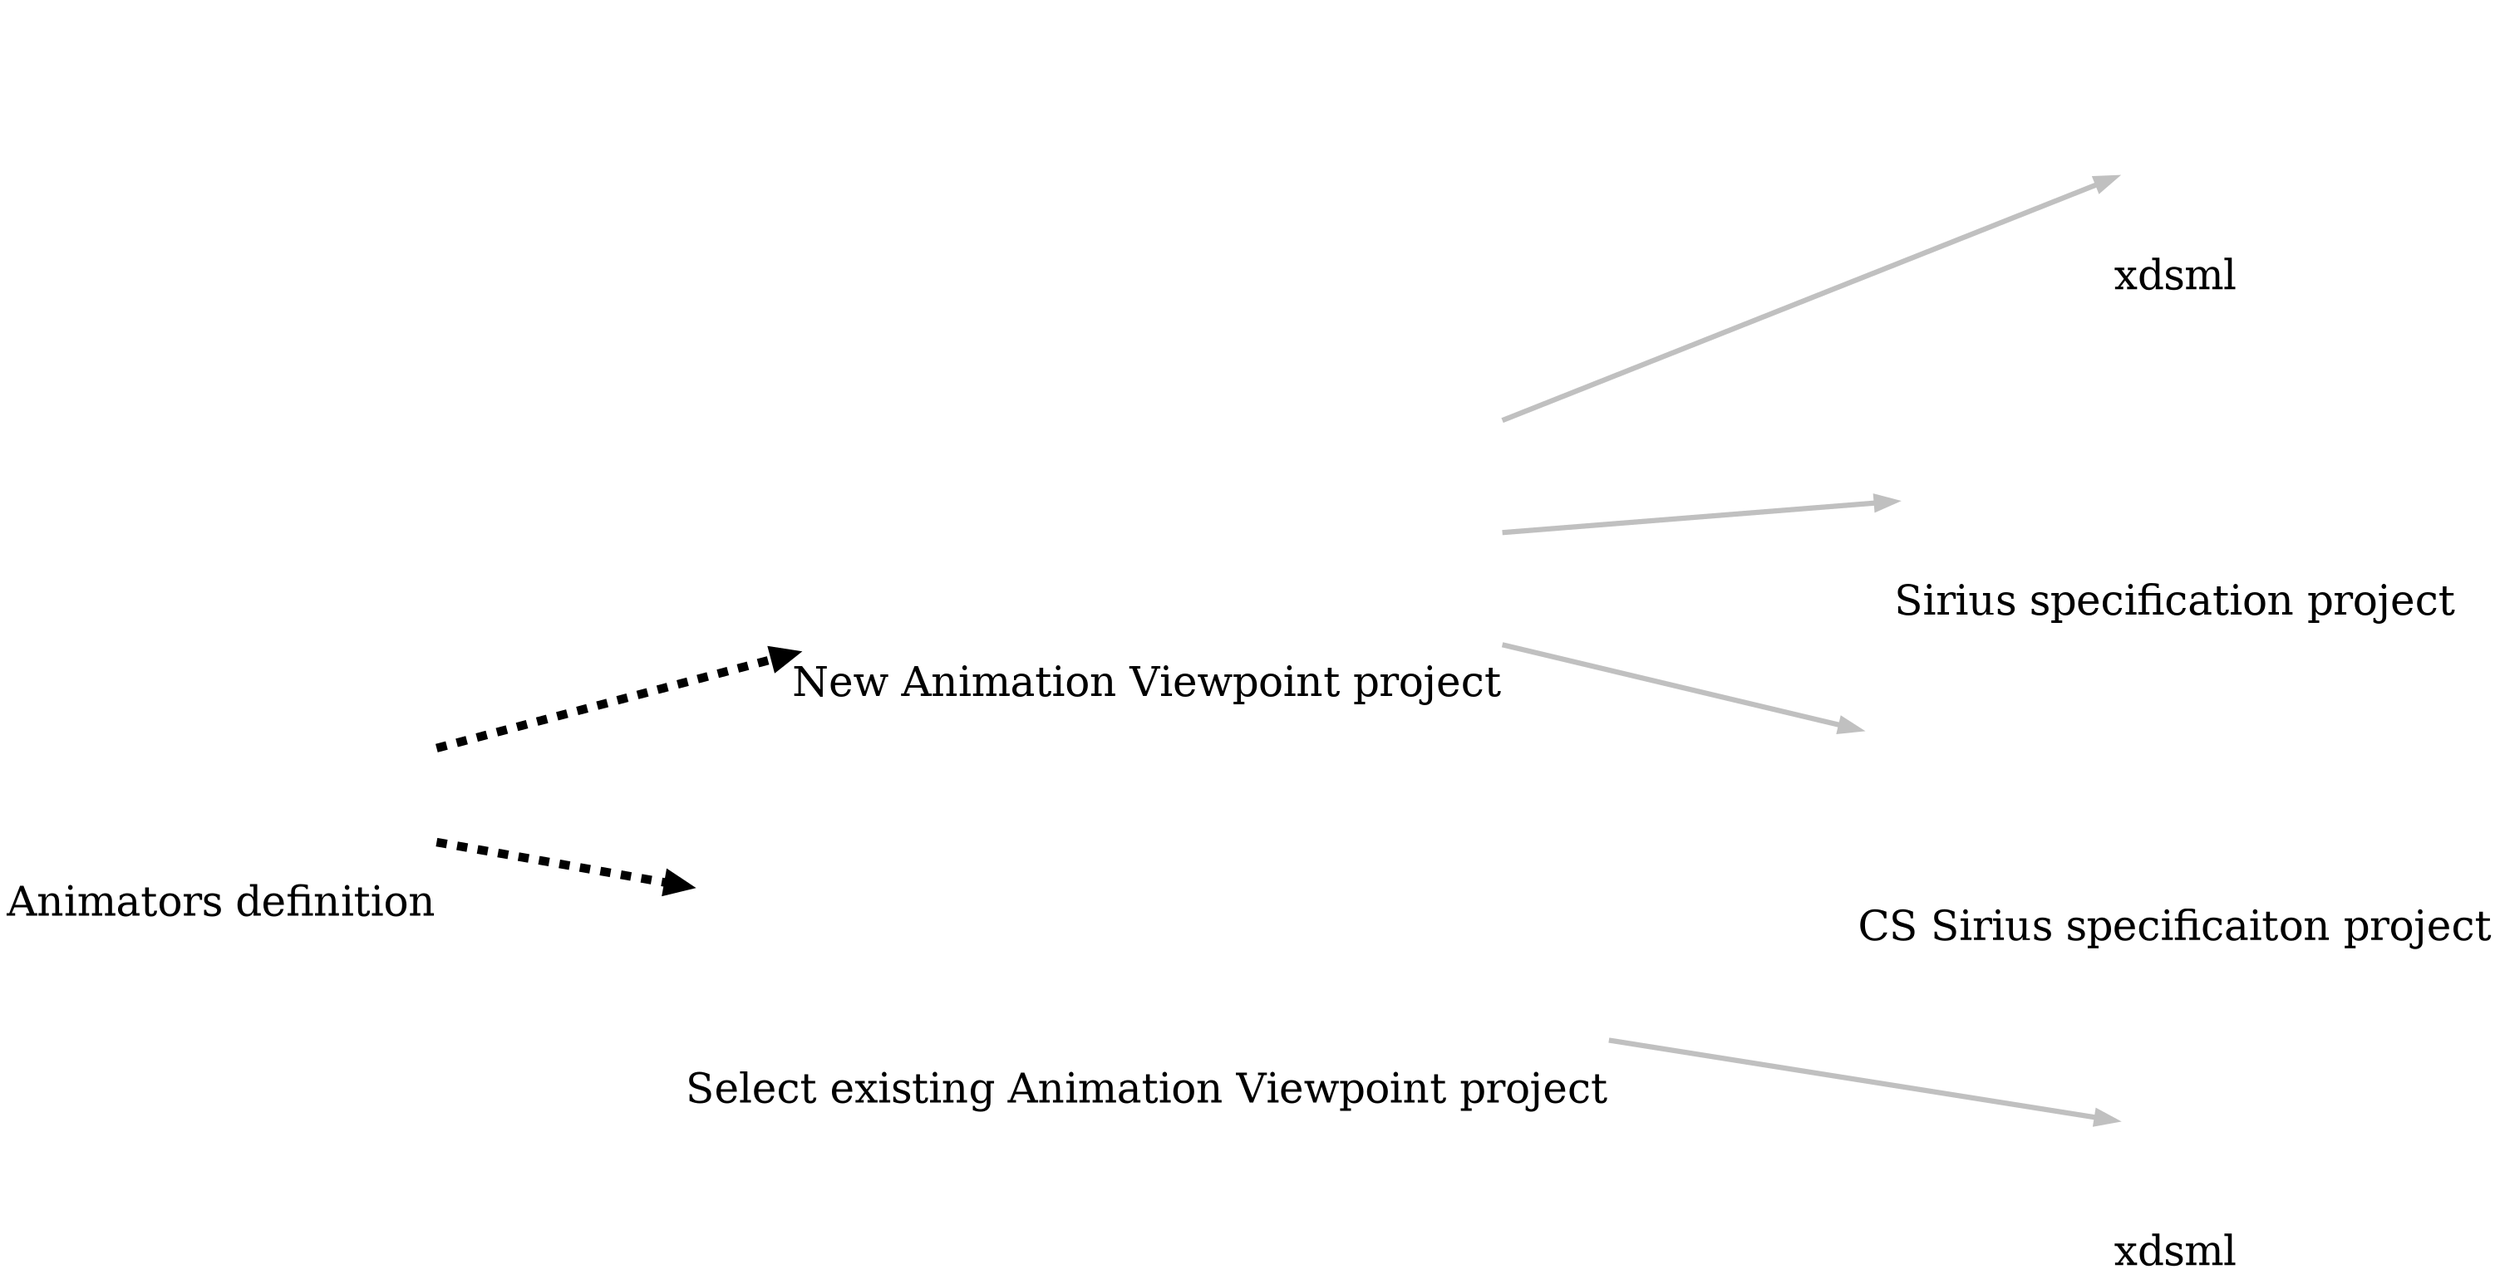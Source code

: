 // Start of user code protected header
// Automatically generated thanks to fr.obeo.dsl.workflow.gen/.../generate.mtl
// from a Workflow model
digraph G {
	graph [ layout=dot rankdir=LR ranksep="2.0"]
	edge [ style="setlinewidth(3)" ]
	node [ shape=none fontsize="24" labelloc=b margin="0,1.0" ]
//End of user code
// Step: Animators definition -- TODO
Animators_definition [ label="Animators definition" image="step.png" margin="0,0.8" ]
	// Command: New Animation Viewpoint project -- 
	New_Animation_Viewpoint_project [ label="New Animation Viewpoint project" image="command.png" ]
		New_Animation_Viewpoint_project___xdsml [ label="xdsml" image="artifact_update.png" ]
		New_Animation_Viewpoint_project -> New_Animation_Viewpoint_project___xdsml[ color=gray ]
		New_Animation_Viewpoint_project___Sirius_specification_project [ label="Sirius specification project" image="artifact_add.png" ]
		New_Animation_Viewpoint_project -> New_Animation_Viewpoint_project___Sirius_specification_project[ color=gray ]
		New_Animation_Viewpoint_project___CS_Sirius_specificaiton_project [ label="CS Sirius specificaiton project" image="artifact_update.png" ]
		New_Animation_Viewpoint_project -> New_Animation_Viewpoint_project___CS_Sirius_specificaiton_project[ color=gray ]
	// EndCommand: New Animation Viewpoint project
	Animators_definition -> New_Animation_Viewpoint_project[ style="dashed,setlinewidth(5)" ]
	// Command: Select existing Animation Viewpoint project -- 
	Select_existing_Animation_Viewpoint_project [ label="Select existing Animation Viewpoint project" image="command.png" ]
		Select_existing_Animation_Viewpoint_project___xdsml [ label="xdsml" image="artifact_update.png" ]
		Select_existing_Animation_Viewpoint_project -> Select_existing_Animation_Viewpoint_project___xdsml[ color=gray ]
	// EndCommand: Select existing Animation Viewpoint project
	Animators_definition -> Select_existing_Animation_Viewpoint_project[ style="dashed,setlinewidth(5)" ]
// EndStep: Animators definition
}
//
